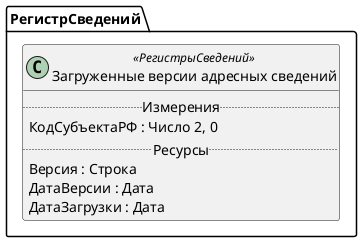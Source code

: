 ﻿@startuml ЗагруженныеВерсииАдресныхСведений
'!include templates.wsd
'..\include templates.wsd
class РегистрСведений.ЗагруженныеВерсииАдресныхСведений as "Загруженные версии адресных сведений" <<РегистрыСведений>>
{
..Измерения..
КодСубъектаРФ : Число 2, 0
..Ресурсы..
Версия : Строка
ДатаВерсии : Дата
ДатаЗагрузки : Дата
}
@enduml
